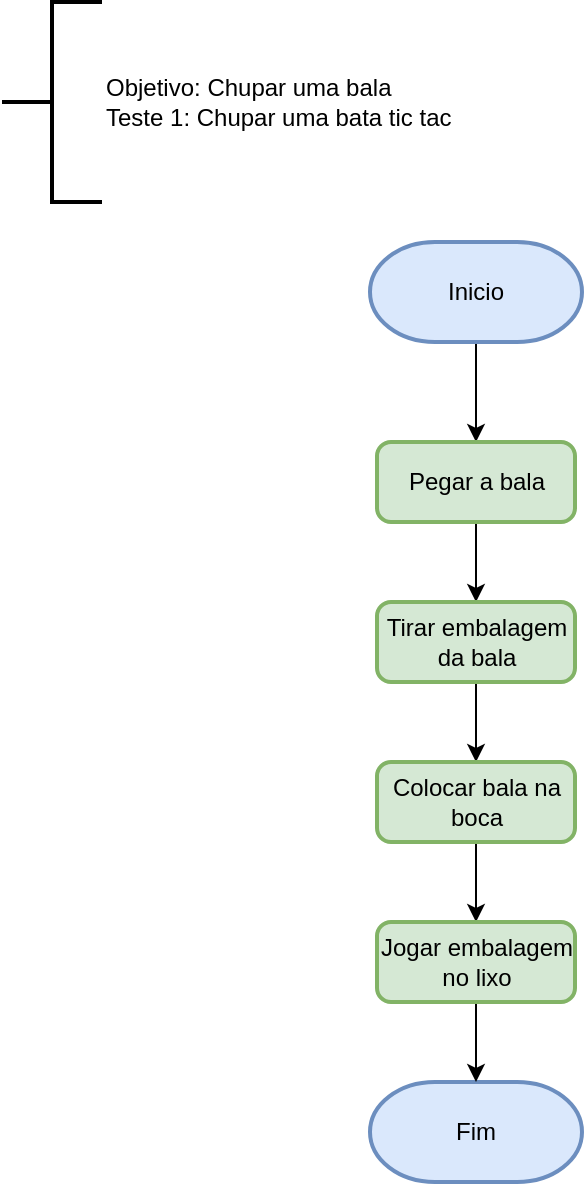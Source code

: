 <mxfile version="16.5.3" type="github">
  <diagram id="8P86ZHIE9fSIN8G4dGRp" name="Page-1">
    <mxGraphModel dx="868" dy="1661" grid="1" gridSize="10" guides="1" tooltips="1" connect="1" arrows="1" fold="1" page="1" pageScale="1" pageWidth="827" pageHeight="1169" math="0" shadow="0">
      <root>
        <mxCell id="0" />
        <mxCell id="1" parent="0" />
        <mxCell id="qAD-AvLx9G8YYAJ1NmIg-1" value="Objetivo: Chupar uma bala&lt;br&gt;Teste 1: Chupar uma bata tic tac" style="strokeWidth=2;html=1;shape=mxgraph.flowchart.annotation_2;align=left;labelPosition=right;pointerEvents=1;" parent="1" vertex="1">
          <mxGeometry x="130" width="50" height="100" as="geometry" />
        </mxCell>
        <mxCell id="qAD-AvLx9G8YYAJ1NmIg-8" value="" style="edgeStyle=orthogonalEdgeStyle;rounded=0;orthogonalLoop=1;jettySize=auto;html=1;" parent="1" source="qAD-AvLx9G8YYAJ1NmIg-2" target="qAD-AvLx9G8YYAJ1NmIg-4" edge="1">
          <mxGeometry relative="1" as="geometry" />
        </mxCell>
        <mxCell id="qAD-AvLx9G8YYAJ1NmIg-2" value="Inicio" style="strokeWidth=2;html=1;shape=mxgraph.flowchart.terminator;whiteSpace=wrap;fillColor=#dae8fc;strokeColor=#6c8ebf;" parent="1" vertex="1">
          <mxGeometry x="314" y="120" width="106" height="50" as="geometry" />
        </mxCell>
        <mxCell id="qAD-AvLx9G8YYAJ1NmIg-3" value="Fim" style="strokeWidth=2;html=1;shape=mxgraph.flowchart.terminator;whiteSpace=wrap;fillColor=#dae8fc;strokeColor=#6c8ebf;" parent="1" vertex="1">
          <mxGeometry x="314" y="540" width="106" height="50" as="geometry" />
        </mxCell>
        <mxCell id="qAD-AvLx9G8YYAJ1NmIg-9" value="" style="edgeStyle=orthogonalEdgeStyle;rounded=0;orthogonalLoop=1;jettySize=auto;html=1;" parent="1" source="qAD-AvLx9G8YYAJ1NmIg-4" target="qAD-AvLx9G8YYAJ1NmIg-5" edge="1">
          <mxGeometry relative="1" as="geometry" />
        </mxCell>
        <mxCell id="qAD-AvLx9G8YYAJ1NmIg-4" value="Pegar a bala" style="rounded=1;whiteSpace=wrap;html=1;absoluteArcSize=1;arcSize=14;strokeWidth=2;fillColor=#d5e8d4;strokeColor=#82b366;" parent="1" vertex="1">
          <mxGeometry x="317.5" y="220" width="99" height="40" as="geometry" />
        </mxCell>
        <mxCell id="qAD-AvLx9G8YYAJ1NmIg-10" value="" style="edgeStyle=orthogonalEdgeStyle;rounded=0;orthogonalLoop=1;jettySize=auto;html=1;" parent="1" source="qAD-AvLx9G8YYAJ1NmIg-5" target="qAD-AvLx9G8YYAJ1NmIg-6" edge="1">
          <mxGeometry relative="1" as="geometry" />
        </mxCell>
        <mxCell id="qAD-AvLx9G8YYAJ1NmIg-5" value="Tirar embalagem da bala" style="rounded=1;whiteSpace=wrap;html=1;absoluteArcSize=1;arcSize=14;strokeWidth=2;fillColor=#d5e8d4;strokeColor=#82b366;" parent="1" vertex="1">
          <mxGeometry x="317.5" y="300" width="99" height="40" as="geometry" />
        </mxCell>
        <mxCell id="qAD-AvLx9G8YYAJ1NmIg-11" value="" style="edgeStyle=orthogonalEdgeStyle;rounded=0;orthogonalLoop=1;jettySize=auto;html=1;" parent="1" source="qAD-AvLx9G8YYAJ1NmIg-6" target="qAD-AvLx9G8YYAJ1NmIg-7" edge="1">
          <mxGeometry relative="1" as="geometry" />
        </mxCell>
        <mxCell id="qAD-AvLx9G8YYAJ1NmIg-6" value="Colocar bala na boca" style="rounded=1;whiteSpace=wrap;html=1;absoluteArcSize=1;arcSize=14;strokeWidth=2;fillColor=#d5e8d4;strokeColor=#82b366;" parent="1" vertex="1">
          <mxGeometry x="317.5" y="380" width="99" height="40" as="geometry" />
        </mxCell>
        <mxCell id="qAD-AvLx9G8YYAJ1NmIg-12" value="" style="edgeStyle=orthogonalEdgeStyle;rounded=0;orthogonalLoop=1;jettySize=auto;html=1;" parent="1" source="qAD-AvLx9G8YYAJ1NmIg-7" target="qAD-AvLx9G8YYAJ1NmIg-3" edge="1">
          <mxGeometry relative="1" as="geometry" />
        </mxCell>
        <mxCell id="qAD-AvLx9G8YYAJ1NmIg-7" value="Jogar embalagem no lixo" style="rounded=1;whiteSpace=wrap;html=1;absoluteArcSize=1;arcSize=14;strokeWidth=2;fillColor=#d5e8d4;strokeColor=#82b366;" parent="1" vertex="1">
          <mxGeometry x="317.5" y="460" width="99" height="40" as="geometry" />
        </mxCell>
      </root>
    </mxGraphModel>
  </diagram>
</mxfile>

